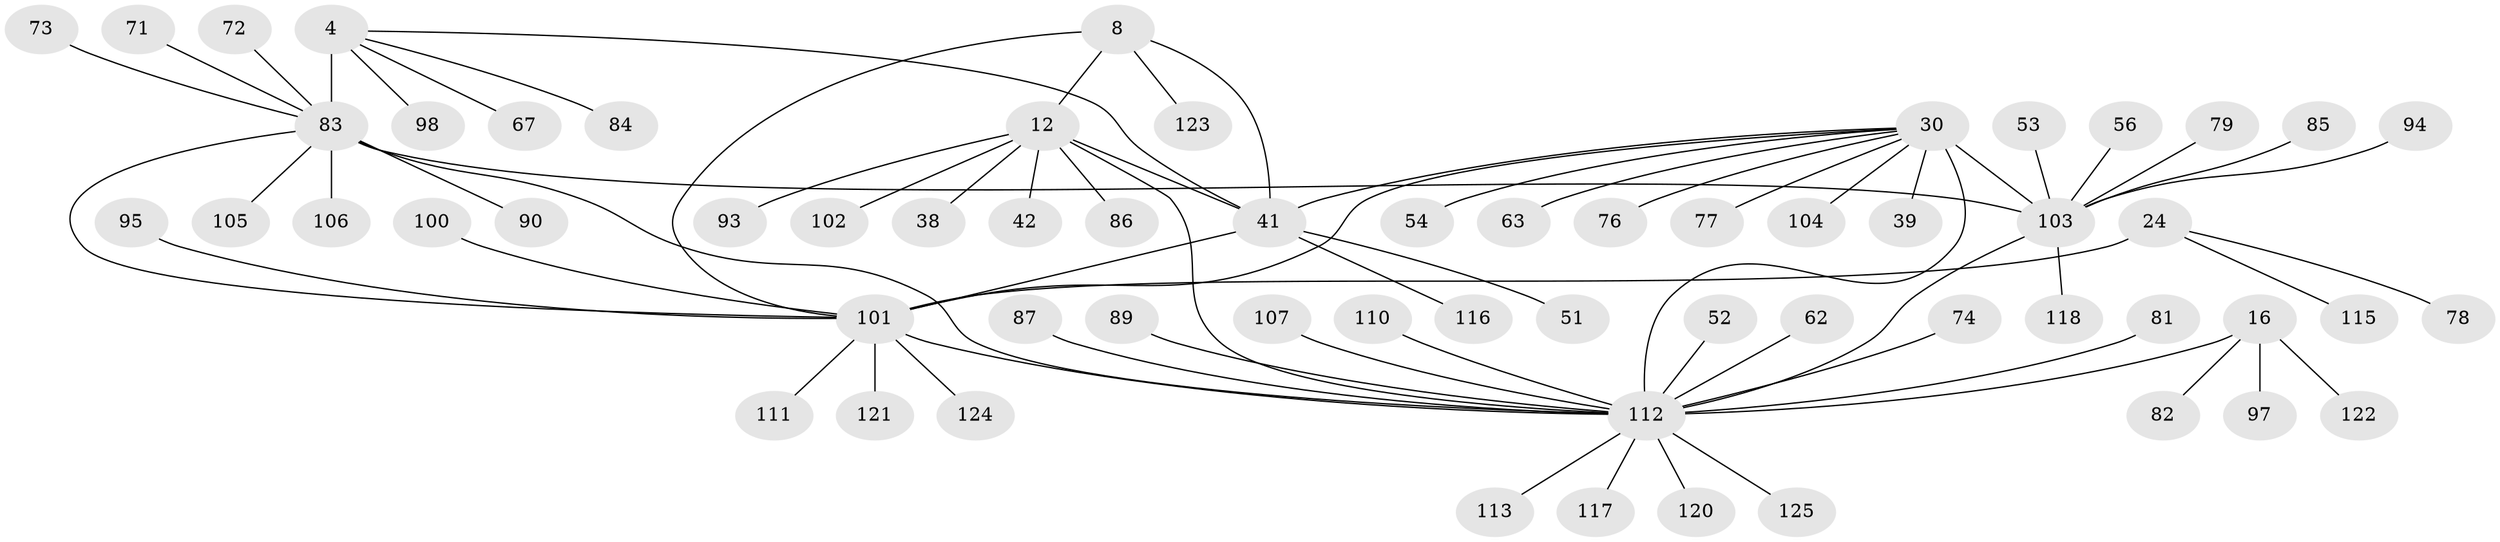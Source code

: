 // original degree distribution, {10: 0.04, 9: 0.056, 6: 0.032, 8: 0.064, 5: 0.016, 7: 0.024, 14: 0.008, 12: 0.008, 2: 0.112, 1: 0.6, 3: 0.024, 4: 0.016}
// Generated by graph-tools (version 1.1) at 2025/54/03/09/25 04:54:50]
// undirected, 62 vertices, 70 edges
graph export_dot {
graph [start="1"]
  node [color=gray90,style=filled];
  4 [super="+3"];
  8 [super="+7"];
  12 [super="+9"];
  16 [super="+13"];
  24 [super="+23"];
  30 [super="+29+28"];
  38;
  39;
  41 [super="+11"];
  42;
  51;
  52;
  53;
  54;
  56;
  62;
  63;
  67;
  71;
  72;
  73;
  74;
  76 [super="+48"];
  77;
  78;
  79;
  81;
  82;
  83 [super="+6+5+33+36+40+45+60+65+68"];
  84;
  85;
  86;
  87;
  89 [super="+58"];
  90;
  93;
  94;
  95;
  97 [super="+69"];
  98;
  100 [super="+70"];
  101 [super="+22+50+21+49+57+75"];
  102;
  103 [super="+35+44"];
  104;
  105;
  106;
  107;
  110;
  111;
  112 [super="+96+109+18+15+91+108+34+47"];
  113 [super="+88+92"];
  115;
  116 [super="+114"];
  117;
  118;
  120;
  121;
  122 [super="+43+119"];
  123;
  124;
  125;
  4 -- 84;
  4 -- 98;
  4 -- 67;
  4 -- 83 [weight=8];
  4 -- 41;
  8 -- 12 [weight=4];
  8 -- 123;
  8 -- 101;
  8 -- 41 [weight=4];
  12 -- 38;
  12 -- 86;
  12 -- 102;
  12 -- 42;
  12 -- 93;
  12 -- 112 [weight=3];
  12 -- 41 [weight=4];
  16 -- 82;
  16 -- 122;
  16 -- 97;
  16 -- 112 [weight=8];
  24 -- 115;
  24 -- 78;
  24 -- 101 [weight=8];
  30 -- 39;
  30 -- 77;
  30 -- 76;
  30 -- 112 [weight=3];
  30 -- 54;
  30 -- 104;
  30 -- 63;
  30 -- 101;
  30 -- 103 [weight=8];
  30 -- 41;
  41 -- 51;
  41 -- 116;
  41 -- 101;
  52 -- 112;
  53 -- 103;
  56 -- 103;
  62 -- 112;
  71 -- 83;
  72 -- 83;
  73 -- 83;
  74 -- 112;
  79 -- 103;
  81 -- 112;
  83 -- 112 [weight=2];
  83 -- 105;
  83 -- 90;
  83 -- 106;
  83 -- 101;
  83 -- 103;
  85 -- 103;
  87 -- 112;
  89 -- 112;
  94 -- 103;
  95 -- 101;
  100 -- 101;
  101 -- 124;
  101 -- 111;
  101 -- 112 [weight=3];
  101 -- 121;
  103 -- 112;
  103 -- 118;
  107 -- 112;
  110 -- 112;
  112 -- 113;
  112 -- 117;
  112 -- 120;
  112 -- 125;
}
